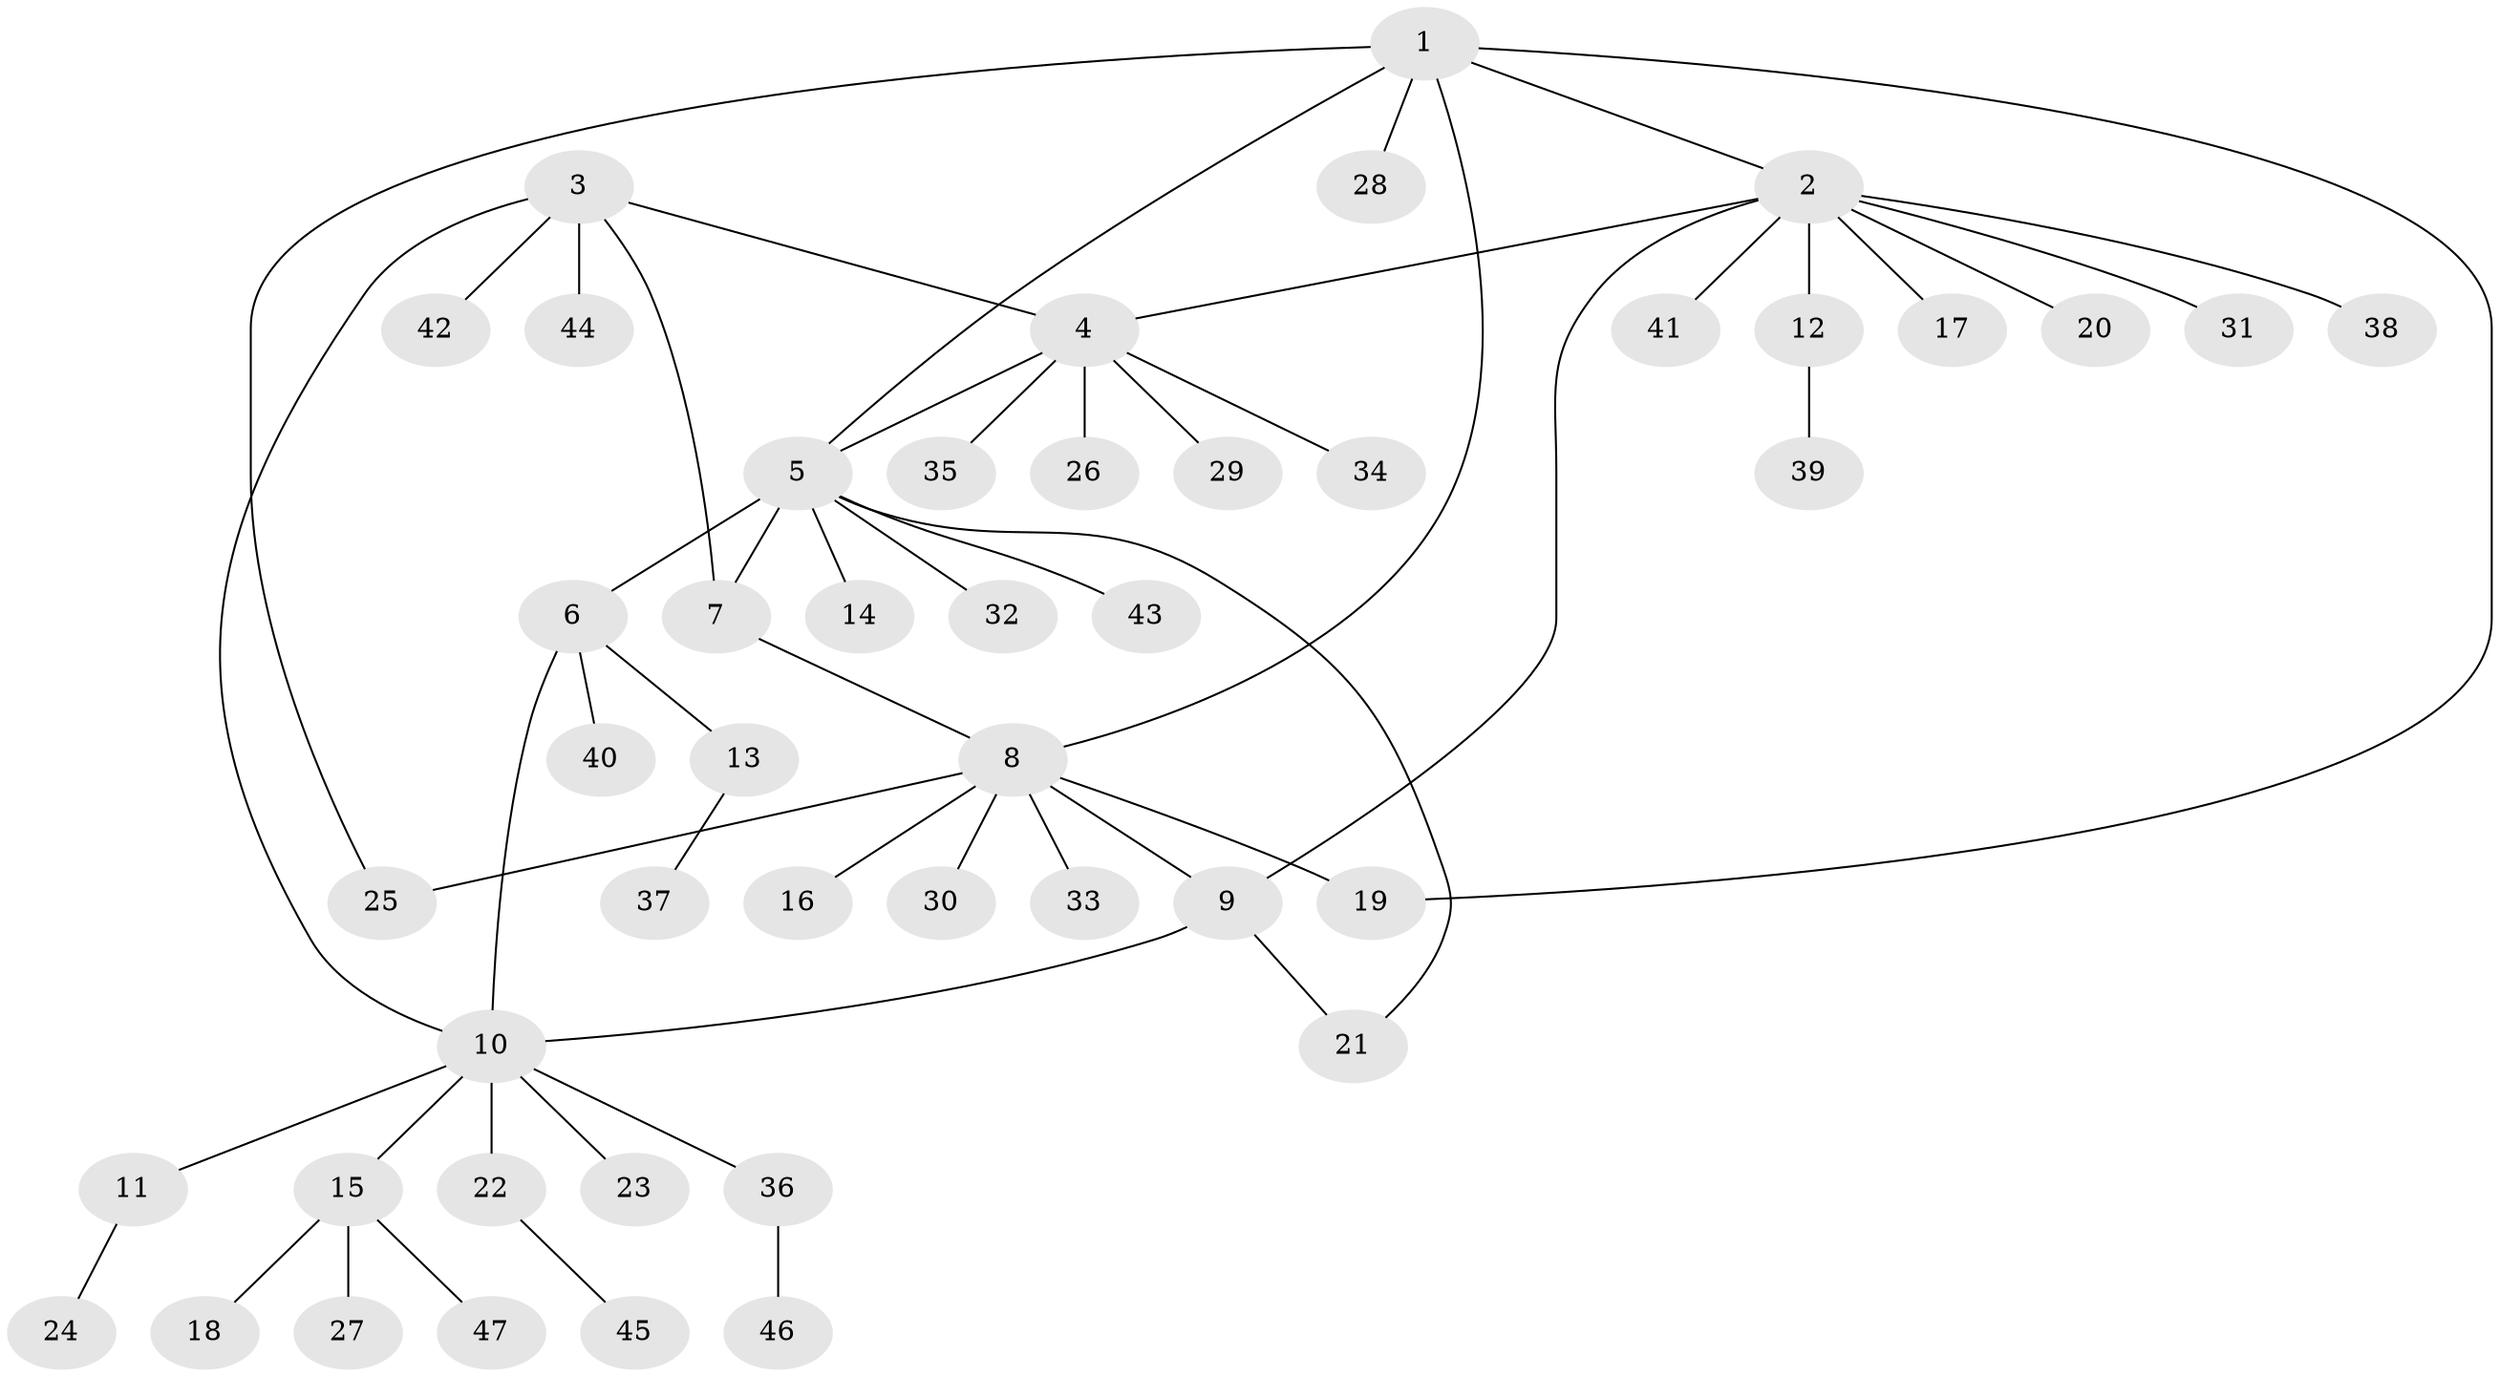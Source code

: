 // Generated by graph-tools (version 1.1) at 2025/37/03/09/25 02:37:11]
// undirected, 47 vertices, 55 edges
graph export_dot {
graph [start="1"]
  node [color=gray90,style=filled];
  1;
  2;
  3;
  4;
  5;
  6;
  7;
  8;
  9;
  10;
  11;
  12;
  13;
  14;
  15;
  16;
  17;
  18;
  19;
  20;
  21;
  22;
  23;
  24;
  25;
  26;
  27;
  28;
  29;
  30;
  31;
  32;
  33;
  34;
  35;
  36;
  37;
  38;
  39;
  40;
  41;
  42;
  43;
  44;
  45;
  46;
  47;
  1 -- 2;
  1 -- 5;
  1 -- 8;
  1 -- 19;
  1 -- 25;
  1 -- 28;
  2 -- 4;
  2 -- 9;
  2 -- 12;
  2 -- 17;
  2 -- 20;
  2 -- 31;
  2 -- 38;
  2 -- 41;
  3 -- 4;
  3 -- 7;
  3 -- 10;
  3 -- 42;
  3 -- 44;
  4 -- 5;
  4 -- 26;
  4 -- 29;
  4 -- 34;
  4 -- 35;
  5 -- 6;
  5 -- 7;
  5 -- 14;
  5 -- 21;
  5 -- 32;
  5 -- 43;
  6 -- 10;
  6 -- 13;
  6 -- 40;
  7 -- 8;
  8 -- 9;
  8 -- 16;
  8 -- 19;
  8 -- 25;
  8 -- 30;
  8 -- 33;
  9 -- 10;
  9 -- 21;
  10 -- 11;
  10 -- 15;
  10 -- 22;
  10 -- 23;
  10 -- 36;
  11 -- 24;
  12 -- 39;
  13 -- 37;
  15 -- 18;
  15 -- 27;
  15 -- 47;
  22 -- 45;
  36 -- 46;
}
